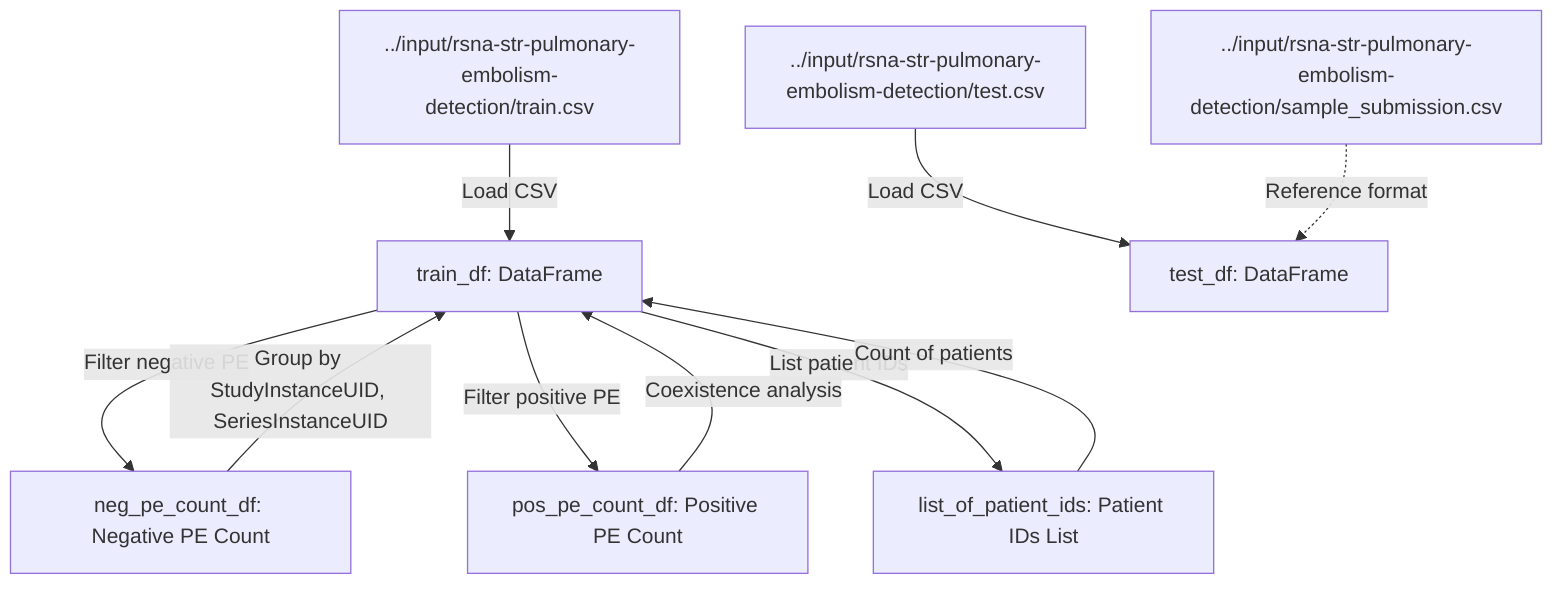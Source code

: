 flowchart TD
    %% Data Sources
    TrainCSV["../input/rsna-str-pulmonary-embolism-detection/train.csv"]
    TestCSV["../input/rsna-str-pulmonary-embolism-detection/test.csv"]
    SampleSubCSV["../input/rsna-str-pulmonary-embolism-detection/sample_submission.csv"]

    %% Data Variables
    train_df["train_df: DataFrame"]
    test_df["test_df: DataFrame"]
    neg_pe_count_df["neg_pe_count_df: Negative PE Count"]
    pos_pe_count_df["pos_pe_count_df: Positive PE Count"]
    list_of_patient_ids["list_of_patient_ids: Patient IDs List"]

    %% Data Flow
    TrainCSV --> |"Load CSV"| train_df
    TestCSV --> |"Load CSV"| test_df
    train_df --> |"Filter negative PE"| neg_pe_count_df
    train_df --> |"Filter positive PE"| pos_pe_count_df
    train_df --> |"List patient IDs"| list_of_patient_ids
    neg_pe_count_df --> |"Group by StudyInstanceUID, SeriesInstanceUID"| train_df
    pos_pe_count_df --> |"Coexistence analysis"| train_df
    list_of_patient_ids --> |"Count of patients"| train_df

    %% Sample submission usage (not directly used in data flow)
    SampleSubCSV -.-> |"Reference format"| test_df

    %% No ML Models Used